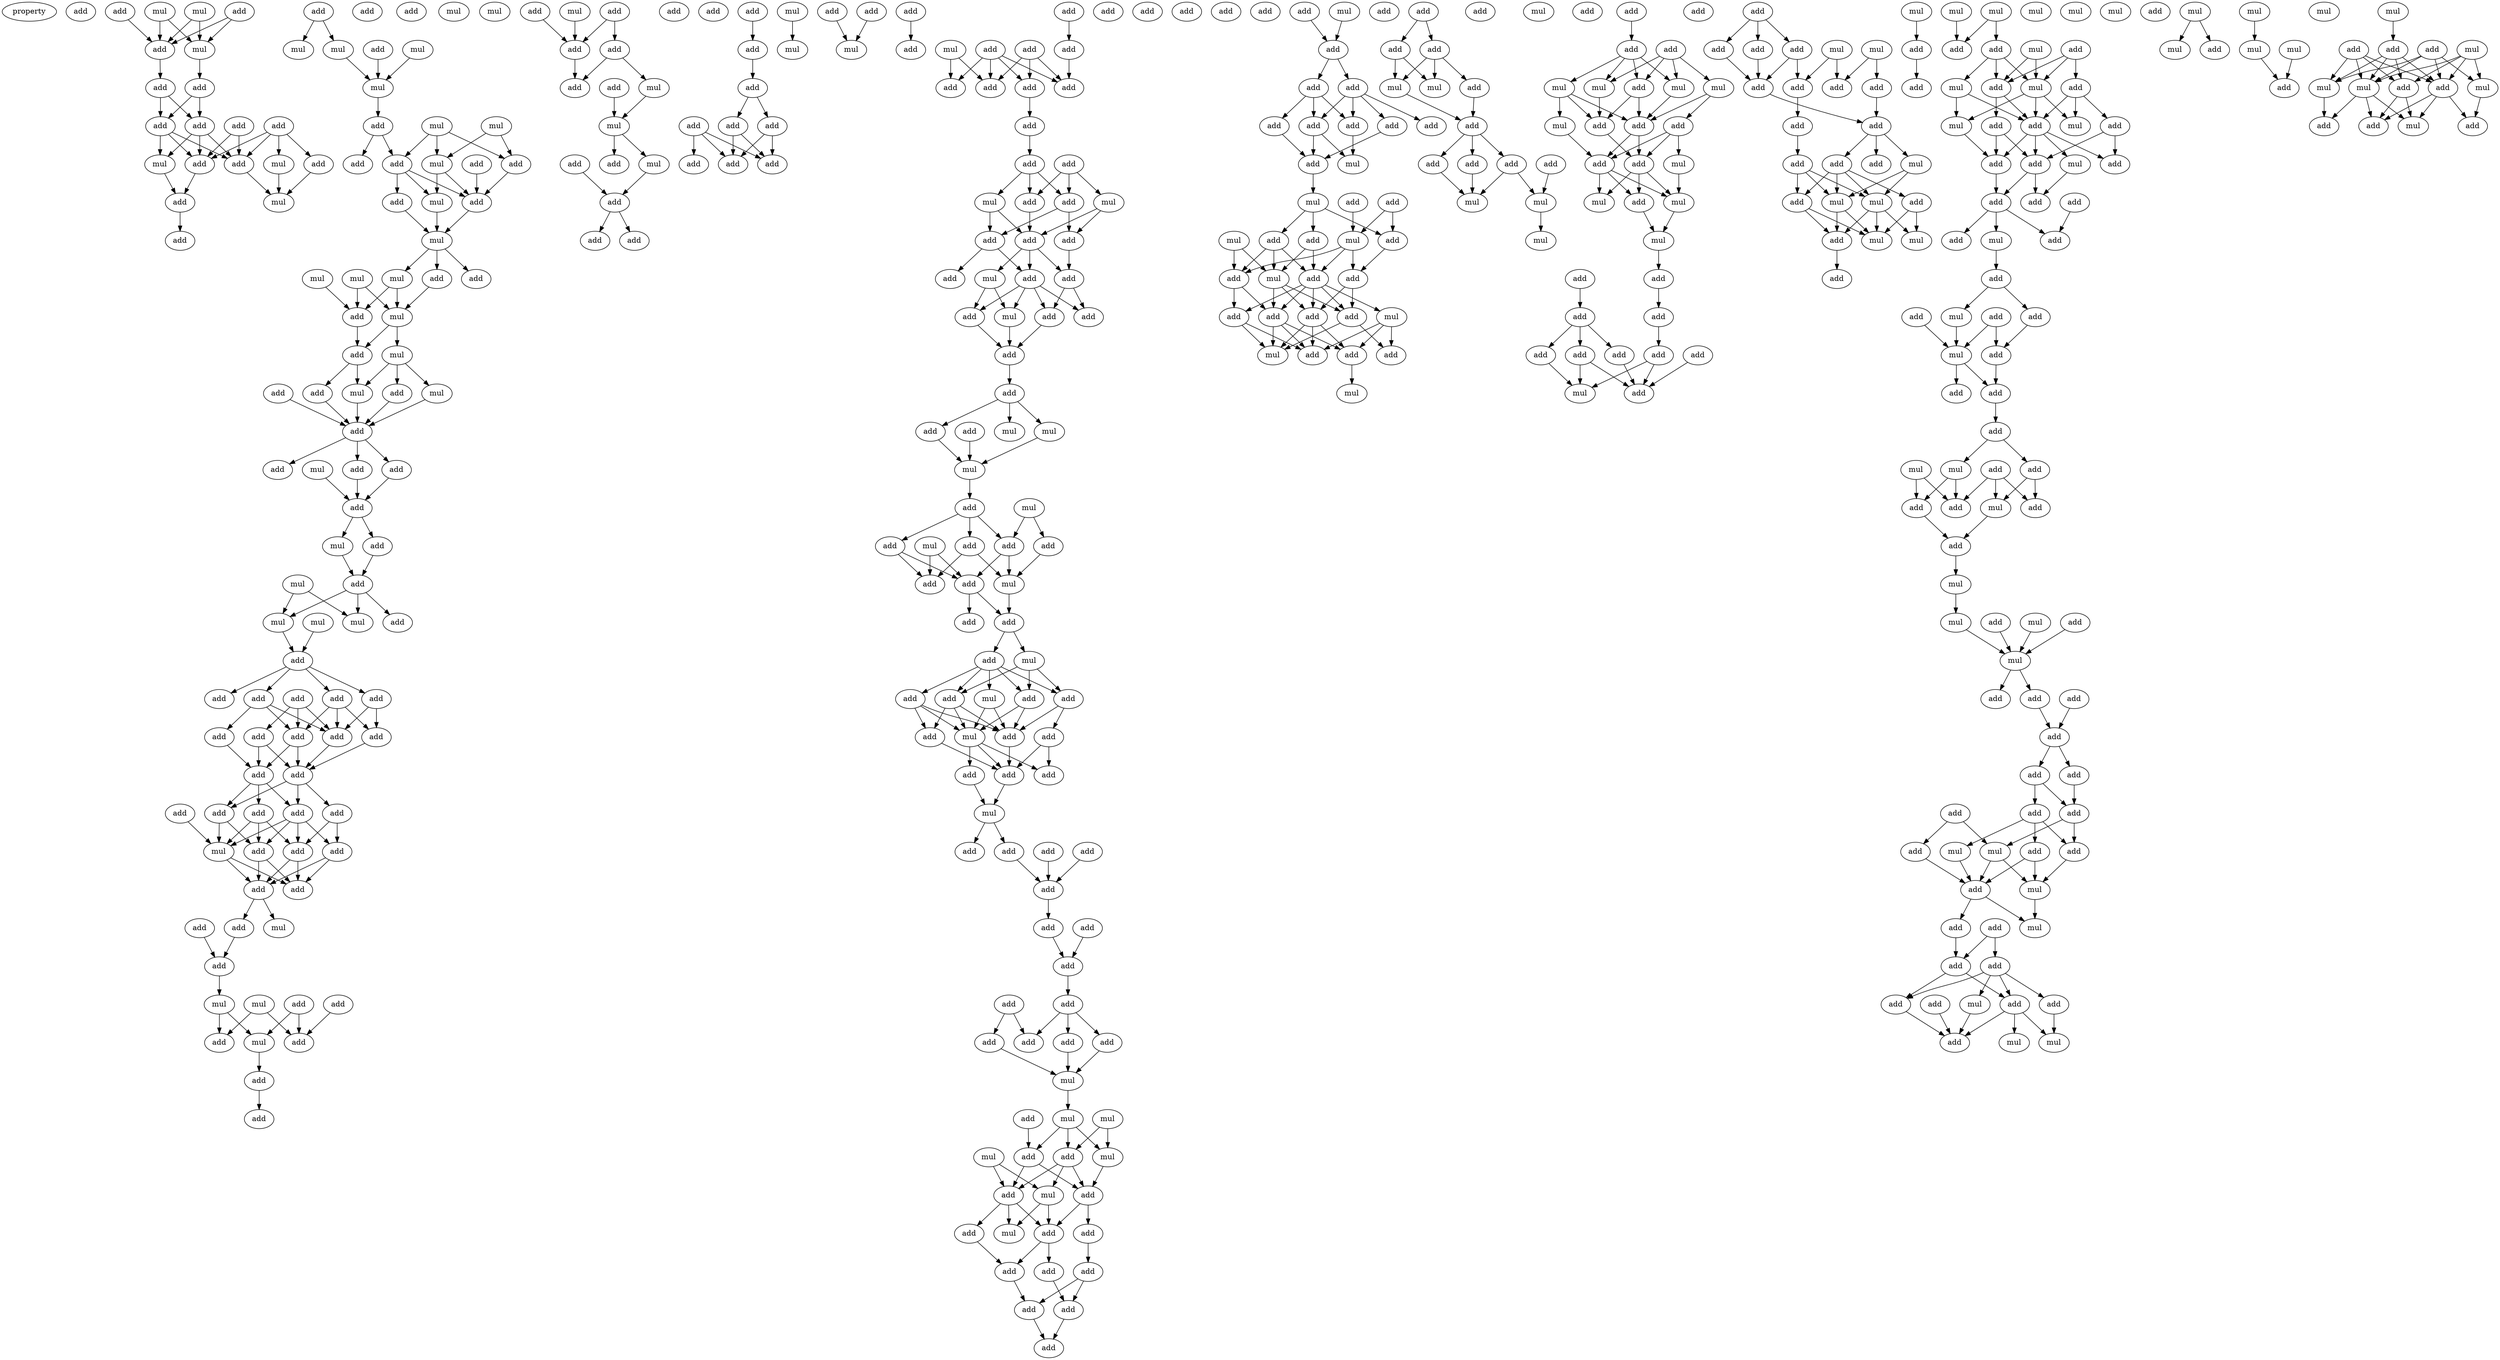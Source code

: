 digraph {
    node [fontcolor=black]
    property [mul=2,lf=1.1]
    0 [ label = add ];
    1 [ label = mul ];
    2 [ label = mul ];
    3 [ label = add ];
    4 [ label = add ];
    5 [ label = add ];
    6 [ label = mul ];
    7 [ label = add ];
    8 [ label = add ];
    9 [ label = add ];
    10 [ label = add ];
    11 [ label = add ];
    12 [ label = add ];
    13 [ label = mul ];
    14 [ label = add ];
    15 [ label = mul ];
    16 [ label = add ];
    17 [ label = add ];
    18 [ label = add ];
    19 [ label = mul ];
    20 [ label = add ];
    21 [ label = add ];
    22 [ label = mul ];
    23 [ label = mul ];
    24 [ label = add ];
    25 [ label = mul ];
    26 [ label = mul ];
    27 [ label = add ];
    28 [ label = mul ];
    29 [ label = mul ];
    30 [ label = add ];
    31 [ label = add ];
    32 [ label = add ];
    33 [ label = add ];
    34 [ label = mul ];
    35 [ label = add ];
    36 [ label = add ];
    37 [ label = add ];
    38 [ label = mul ];
    39 [ label = mul ];
    40 [ label = mul ];
    41 [ label = mul ];
    42 [ label = add ];
    43 [ label = mul ];
    44 [ label = add ];
    45 [ label = add ];
    46 [ label = mul ];
    47 [ label = add ];
    48 [ label = mul ];
    49 [ label = add ];
    50 [ label = mul ];
    51 [ label = mul ];
    52 [ label = add ];
    53 [ label = add ];
    54 [ label = add ];
    55 [ label = mul ];
    56 [ label = add ];
    57 [ label = add ];
    58 [ label = add ];
    59 [ label = add ];
    60 [ label = mul ];
    61 [ label = add ];
    62 [ label = add ];
    63 [ label = add ];
    64 [ label = mul ];
    65 [ label = mul ];
    66 [ label = mul ];
    67 [ label = mul ];
    68 [ label = add ];
    69 [ label = mul ];
    70 [ label = add ];
    71 [ label = add ];
    72 [ label = add ];
    73 [ label = add ];
    74 [ label = add ];
    75 [ label = add ];
    76 [ label = add ];
    77 [ label = add ];
    78 [ label = add ];
    79 [ label = add ];
    80 [ label = add ];
    81 [ label = add ];
    82 [ label = add ];
    83 [ label = add ];
    84 [ label = add ];
    85 [ label = add ];
    86 [ label = add ];
    87 [ label = add ];
    88 [ label = add ];
    89 [ label = add ];
    90 [ label = add ];
    91 [ label = mul ];
    92 [ label = add ];
    93 [ label = add ];
    94 [ label = add ];
    95 [ label = add ];
    96 [ label = mul ];
    97 [ label = mul ];
    98 [ label = add ];
    99 [ label = add ];
    100 [ label = mul ];
    101 [ label = mul ];
    102 [ label = add ];
    103 [ label = add ];
    104 [ label = add ];
    105 [ label = mul ];
    106 [ label = add ];
    107 [ label = add ];
    108 [ label = add ];
    109 [ label = add ];
    110 [ label = mul ];
    111 [ label = add ];
    112 [ label = add ];
    113 [ label = add ];
    114 [ label = mul ];
    115 [ label = add ];
    116 [ label = mul ];
    117 [ label = add ];
    118 [ label = add ];
    119 [ label = add ];
    120 [ label = mul ];
    121 [ label = add ];
    122 [ label = add ];
    123 [ label = add ];
    124 [ label = add ];
    125 [ label = add ];
    126 [ label = mul ];
    127 [ label = mul ];
    128 [ label = add ];
    129 [ label = add ];
    130 [ label = add ];
    131 [ label = add ];
    132 [ label = add ];
    133 [ label = add ];
    134 [ label = add ];
    135 [ label = add ];
    136 [ label = add ];
    137 [ label = add ];
    138 [ label = mul ];
    139 [ label = add ];
    140 [ label = add ];
    141 [ label = add ];
    142 [ label = add ];
    143 [ label = add ];
    144 [ label = add ];
    145 [ label = mul ];
    146 [ label = add ];
    147 [ label = add ];
    148 [ label = add ];
    149 [ label = add ];
    150 [ label = add ];
    151 [ label = add ];
    152 [ label = add ];
    153 [ label = mul ];
    154 [ label = add ];
    155 [ label = mul ];
    156 [ label = add ];
    157 [ label = add ];
    158 [ label = add ];
    159 [ label = add ];
    160 [ label = add ];
    161 [ label = add ];
    162 [ label = mul ];
    163 [ label = add ];
    164 [ label = add ];
    165 [ label = mul ];
    166 [ label = add ];
    167 [ label = add ];
    168 [ label = add ];
    169 [ label = add ];
    170 [ label = add ];
    171 [ label = add ];
    172 [ label = mul ];
    173 [ label = mul ];
    174 [ label = add ];
    175 [ label = mul ];
    176 [ label = mul ];
    177 [ label = add ];
    178 [ label = add ];
    179 [ label = add ];
    180 [ label = add ];
    181 [ label = add ];
    182 [ label = mul ];
    183 [ label = add ];
    184 [ label = mul ];
    185 [ label = add ];
    186 [ label = add ];
    187 [ label = add ];
    188 [ label = mul ];
    189 [ label = add ];
    190 [ label = add ];
    191 [ label = mul ];
    192 [ label = add ];
    193 [ label = add ];
    194 [ label = add ];
    195 [ label = add ];
    196 [ label = mul ];
    197 [ label = add ];
    198 [ label = add ];
    199 [ label = add ];
    200 [ label = add ];
    201 [ label = add ];
    202 [ label = mul ];
    203 [ label = add ];
    204 [ label = add ];
    205 [ label = add ];
    206 [ label = add ];
    207 [ label = add ];
    208 [ label = add ];
    209 [ label = add ];
    210 [ label = add ];
    211 [ label = add ];
    212 [ label = add ];
    213 [ label = add ];
    214 [ label = add ];
    215 [ label = add ];
    216 [ label = add ];
    217 [ label = add ];
    218 [ label = add ];
    219 [ label = add ];
    220 [ label = add ];
    221 [ label = mul ];
    222 [ label = add ];
    223 [ label = mul ];
    224 [ label = mul ];
    225 [ label = add ];
    226 [ label = mul ];
    227 [ label = mul ];
    228 [ label = add ];
    229 [ label = add ];
    230 [ label = mul ];
    231 [ label = add ];
    232 [ label = add ];
    233 [ label = add ];
    234 [ label = add ];
    235 [ label = mul ];
    236 [ label = add ];
    237 [ label = add ];
    238 [ label = add ];
    239 [ label = add ];
    240 [ label = add ];
    241 [ label = add ];
    242 [ label = add ];
    243 [ label = mul ];
    244 [ label = add ];
    245 [ label = add ];
    246 [ label = add ];
    247 [ label = add ];
    248 [ label = add ];
    249 [ label = add ];
    250 [ label = add ];
    251 [ label = add ];
    252 [ label = add ];
    253 [ label = mul ];
    254 [ label = add ];
    255 [ label = add ];
    256 [ label = add ];
    257 [ label = mul ];
    258 [ label = mul ];
    259 [ label = add ];
    260 [ label = mul ];
    261 [ label = add ];
    262 [ label = add ];
    263 [ label = mul ];
    264 [ label = add ];
    265 [ label = add ];
    266 [ label = add ];
    267 [ label = mul ];
    268 [ label = add ];
    269 [ label = add ];
    270 [ label = add ];
    271 [ label = add ];
    272 [ label = mul ];
    273 [ label = add ];
    274 [ label = add ];
    275 [ label = add ];
    276 [ label = mul ];
    277 [ label = add ];
    278 [ label = add ];
    279 [ label = add ];
    280 [ label = add ];
    281 [ label = mul ];
    282 [ label = mul ];
    283 [ label = add ];
    284 [ label = add ];
    285 [ label = add ];
    286 [ label = mul ];
    287 [ label = add ];
    288 [ label = add ];
    289 [ label = add ];
    290 [ label = mul ];
    291 [ label = mul ];
    292 [ label = add ];
    293 [ label = mul ];
    294 [ label = add ];
    295 [ label = add ];
    296 [ label = add ];
    297 [ label = mul ];
    298 [ label = mul ];
    299 [ label = add ];
    300 [ label = mul ];
    301 [ label = mul ];
    302 [ label = add ];
    303 [ label = add ];
    304 [ label = mul ];
    305 [ label = add ];
    306 [ label = add ];
    307 [ label = mul ];
    308 [ label = add ];
    309 [ label = mul ];
    310 [ label = mul ];
    311 [ label = add ];
    312 [ label = mul ];
    313 [ label = add ];
    314 [ label = add ];
    315 [ label = add ];
    316 [ label = add ];
    317 [ label = add ];
    318 [ label = add ];
    319 [ label = add ];
    320 [ label = add ];
    321 [ label = add ];
    322 [ label = add ];
    323 [ label = mul ];
    324 [ label = add ];
    325 [ label = add ];
    326 [ label = mul ];
    327 [ label = add ];
    328 [ label = add ];
    329 [ label = add ];
    330 [ label = mul ];
    331 [ label = add ];
    332 [ label = add ];
    333 [ label = add ];
    334 [ label = add ];
    335 [ label = add ];
    336 [ label = add ];
    337 [ label = add ];
    338 [ label = add ];
    339 [ label = add ];
    340 [ label = mul ];
    341 [ label = mul ];
    342 [ label = mul ];
    343 [ label = add ];
    344 [ label = add ];
    345 [ label = mul ];
    346 [ label = mul ];
    347 [ label = add ];
    348 [ label = add ];
    349 [ label = mul ];
    350 [ label = add ];
    351 [ label = mul ];
    352 [ label = mul ];
    353 [ label = add ];
    354 [ label = mul ];
    355 [ label = add ];
    356 [ label = add ];
    357 [ label = add ];
    358 [ label = mul ];
    359 [ label = add ];
    360 [ label = mul ];
    361 [ label = add ];
    362 [ label = add ];
    363 [ label = mul ];
    364 [ label = add ];
    365 [ label = add ];
    366 [ label = mul ];
    367 [ label = mul ];
    368 [ label = add ];
    369 [ label = add ];
    370 [ label = add ];
    371 [ label = add ];
    372 [ label = add ];
    373 [ label = add ];
    374 [ label = mul ];
    375 [ label = add ];
    376 [ label = add ];
    377 [ label = add ];
    378 [ label = add ];
    379 [ label = add ];
    380 [ label = add ];
    381 [ label = mul ];
    382 [ label = mul ];
    383 [ label = mul ];
    384 [ label = add ];
    385 [ label = add ];
    386 [ label = add ];
    387 [ label = add ];
    388 [ label = add ];
    389 [ label = mul ];
    390 [ label = mul ];
    391 [ label = add ];
    392 [ label = add ];
    393 [ label = add ];
    394 [ label = add ];
    395 [ label = mul ];
    396 [ label = add ];
    397 [ label = mul ];
    398 [ label = mul ];
    399 [ label = add ];
    400 [ label = mul ];
    401 [ label = add ];
    402 [ label = mul ];
    403 [ label = add ];
    404 [ label = add ];
    405 [ label = add ];
    406 [ label = mul ];
    407 [ label = add ];
    408 [ label = mul ];
    409 [ label = add ];
    410 [ label = add ];
    411 [ label = add ];
    412 [ label = add ];
    413 [ label = add ];
    414 [ label = add ];
    415 [ label = mul ];
    416 [ label = mul ];
    417 [ label = add ];
    418 [ label = add ];
    419 [ label = add ];
    420 [ label = add ];
    421 [ label = mul ];
    422 [ label = add ];
    423 [ label = mul ];
    424 [ label = add ];
    425 [ label = add ];
    426 [ label = add ];
    427 [ label = add ];
    428 [ label = add ];
    429 [ label = add ];
    430 [ label = add ];
    431 [ label = mul ];
    432 [ label = add ];
    433 [ label = mul ];
    434 [ label = mul ];
    435 [ label = mul ];
    436 [ label = mul ];
    437 [ label = add ];
    438 [ label = mul ];
    439 [ label = mul ];
    440 [ label = mul ];
    441 [ label = mul ];
    442 [ label = mul ];
    443 [ label = add ];
    444 [ label = mul ];
    445 [ label = add ];
    446 [ label = add ];
    447 [ label = add ];
    448 [ label = add ];
    449 [ label = mul ];
    450 [ label = add ];
    451 [ label = mul ];
    452 [ label = mul ];
    453 [ label = add ];
    454 [ label = add ];
    455 [ label = mul ];
    456 [ label = add ];
    1 -> 5 [ name = 0 ];
    1 -> 6 [ name = 1 ];
    2 -> 5 [ name = 2 ];
    2 -> 6 [ name = 3 ];
    3 -> 5 [ name = 4 ];
    3 -> 6 [ name = 5 ];
    4 -> 5 [ name = 6 ];
    5 -> 7 [ name = 7 ];
    6 -> 8 [ name = 8 ];
    7 -> 9 [ name = 9 ];
    7 -> 11 [ name = 10 ];
    8 -> 9 [ name = 11 ];
    8 -> 11 [ name = 12 ];
    9 -> 13 [ name = 13 ];
    9 -> 14 [ name = 14 ];
    9 -> 17 [ name = 15 ];
    10 -> 14 [ name = 16 ];
    10 -> 17 [ name = 17 ];
    11 -> 13 [ name = 18 ];
    11 -> 14 [ name = 19 ];
    11 -> 17 [ name = 20 ];
    12 -> 14 [ name = 21 ];
    12 -> 15 [ name = 22 ];
    12 -> 16 [ name = 23 ];
    12 -> 17 [ name = 24 ];
    13 -> 18 [ name = 25 ];
    14 -> 19 [ name = 26 ];
    15 -> 19 [ name = 27 ];
    16 -> 19 [ name = 28 ];
    17 -> 18 [ name = 29 ];
    18 -> 20 [ name = 30 ];
    21 -> 22 [ name = 31 ];
    21 -> 23 [ name = 32 ];
    23 -> 26 [ name = 33 ];
    24 -> 26 [ name = 34 ];
    25 -> 26 [ name = 35 ];
    26 -> 27 [ name = 36 ];
    27 -> 31 [ name = 37 ];
    27 -> 33 [ name = 38 ];
    28 -> 30 [ name = 39 ];
    28 -> 33 [ name = 40 ];
    28 -> 34 [ name = 41 ];
    29 -> 30 [ name = 42 ];
    29 -> 34 [ name = 43 ];
    30 -> 37 [ name = 44 ];
    32 -> 37 [ name = 45 ];
    33 -> 36 [ name = 46 ];
    33 -> 37 [ name = 47 ];
    33 -> 38 [ name = 48 ];
    34 -> 37 [ name = 49 ];
    34 -> 38 [ name = 50 ];
    36 -> 39 [ name = 51 ];
    37 -> 39 [ name = 52 ];
    38 -> 39 [ name = 53 ];
    39 -> 41 [ name = 54 ];
    39 -> 42 [ name = 55 ];
    39 -> 44 [ name = 56 ];
    40 -> 45 [ name = 57 ];
    41 -> 45 [ name = 58 ];
    41 -> 46 [ name = 59 ];
    42 -> 46 [ name = 60 ];
    43 -> 45 [ name = 61 ];
    43 -> 46 [ name = 62 ];
    45 -> 47 [ name = 63 ];
    46 -> 47 [ name = 64 ];
    46 -> 48 [ name = 65 ];
    47 -> 50 [ name = 66 ];
    47 -> 52 [ name = 67 ];
    48 -> 50 [ name = 68 ];
    48 -> 51 [ name = 69 ];
    48 -> 53 [ name = 70 ];
    49 -> 54 [ name = 71 ];
    50 -> 54 [ name = 72 ];
    51 -> 54 [ name = 73 ];
    52 -> 54 [ name = 74 ];
    53 -> 54 [ name = 75 ];
    54 -> 56 [ name = 76 ];
    54 -> 57 [ name = 77 ];
    54 -> 58 [ name = 78 ];
    55 -> 59 [ name = 79 ];
    56 -> 59 [ name = 80 ];
    58 -> 59 [ name = 81 ];
    59 -> 60 [ name = 82 ];
    59 -> 61 [ name = 83 ];
    60 -> 63 [ name = 84 ];
    61 -> 63 [ name = 85 ];
    63 -> 65 [ name = 86 ];
    63 -> 68 [ name = 87 ];
    63 -> 69 [ name = 88 ];
    64 -> 65 [ name = 89 ];
    64 -> 69 [ name = 90 ];
    65 -> 70 [ name = 91 ];
    67 -> 70 [ name = 92 ];
    70 -> 71 [ name = 93 ];
    70 -> 72 [ name = 94 ];
    70 -> 73 [ name = 95 ];
    70 -> 74 [ name = 96 ];
    71 -> 76 [ name = 97 ];
    71 -> 77 [ name = 98 ];
    71 -> 78 [ name = 99 ];
    73 -> 77 [ name = 100 ];
    73 -> 78 [ name = 101 ];
    73 -> 80 [ name = 102 ];
    74 -> 77 [ name = 103 ];
    74 -> 80 [ name = 104 ];
    75 -> 77 [ name = 105 ];
    75 -> 78 [ name = 106 ];
    75 -> 79 [ name = 107 ];
    76 -> 82 [ name = 108 ];
    77 -> 81 [ name = 109 ];
    78 -> 81 [ name = 110 ];
    78 -> 82 [ name = 111 ];
    79 -> 81 [ name = 112 ];
    79 -> 82 [ name = 113 ];
    80 -> 81 [ name = 114 ];
    81 -> 83 [ name = 115 ];
    81 -> 85 [ name = 116 ];
    81 -> 87 [ name = 117 ];
    82 -> 83 [ name = 118 ];
    82 -> 86 [ name = 119 ];
    82 -> 87 [ name = 120 ];
    83 -> 88 [ name = 121 ];
    83 -> 89 [ name = 122 ];
    83 -> 90 [ name = 123 ];
    83 -> 91 [ name = 124 ];
    84 -> 91 [ name = 125 ];
    85 -> 89 [ name = 126 ];
    85 -> 90 [ name = 127 ];
    86 -> 88 [ name = 128 ];
    86 -> 89 [ name = 129 ];
    86 -> 91 [ name = 130 ];
    87 -> 88 [ name = 131 ];
    87 -> 91 [ name = 132 ];
    88 -> 92 [ name = 133 ];
    88 -> 93 [ name = 134 ];
    89 -> 92 [ name = 135 ];
    89 -> 93 [ name = 136 ];
    90 -> 92 [ name = 137 ];
    90 -> 93 [ name = 138 ];
    91 -> 92 [ name = 139 ];
    91 -> 93 [ name = 140 ];
    93 -> 95 [ name = 141 ];
    93 -> 96 [ name = 142 ];
    94 -> 98 [ name = 143 ];
    95 -> 98 [ name = 144 ];
    98 -> 100 [ name = 145 ];
    99 -> 104 [ name = 146 ];
    99 -> 105 [ name = 147 ];
    100 -> 103 [ name = 148 ];
    100 -> 105 [ name = 149 ];
    101 -> 103 [ name = 150 ];
    101 -> 104 [ name = 151 ];
    102 -> 104 [ name = 152 ];
    105 -> 106 [ name = 153 ];
    106 -> 107 [ name = 154 ];
    108 -> 112 [ name = 155 ];
    109 -> 111 [ name = 156 ];
    109 -> 112 [ name = 157 ];
    110 -> 112 [ name = 158 ];
    111 -> 113 [ name = 159 ];
    111 -> 114 [ name = 160 ];
    112 -> 113 [ name = 161 ];
    114 -> 116 [ name = 162 ];
    115 -> 116 [ name = 163 ];
    116 -> 117 [ name = 164 ];
    116 -> 120 [ name = 165 ];
    119 -> 122 [ name = 166 ];
    120 -> 122 [ name = 167 ];
    122 -> 123 [ name = 168 ];
    122 -> 125 [ name = 169 ];
    124 -> 128 [ name = 170 ];
    126 -> 127 [ name = 171 ];
    128 -> 129 [ name = 172 ];
    129 -> 131 [ name = 173 ];
    129 -> 132 [ name = 174 ];
    130 -> 135 [ name = 175 ];
    130 -> 136 [ name = 176 ];
    130 -> 137 [ name = 177 ];
    131 -> 136 [ name = 178 ];
    131 -> 137 [ name = 179 ];
    132 -> 136 [ name = 180 ];
    132 -> 137 [ name = 181 ];
    133 -> 138 [ name = 182 ];
    134 -> 138 [ name = 183 ];
    139 -> 140 [ name = 184 ];
    141 -> 142 [ name = 185 ];
    142 -> 147 [ name = 186 ];
    143 -> 146 [ name = 187 ];
    143 -> 147 [ name = 188 ];
    143 -> 148 [ name = 189 ];
    143 -> 149 [ name = 190 ];
    144 -> 147 [ name = 191 ];
    144 -> 148 [ name = 192 ];
    144 -> 149 [ name = 193 ];
    145 -> 146 [ name = 194 ];
    145 -> 148 [ name = 195 ];
    149 -> 150 [ name = 196 ];
    150 -> 152 [ name = 197 ];
    151 -> 154 [ name = 198 ];
    151 -> 155 [ name = 199 ];
    151 -> 156 [ name = 200 ];
    152 -> 153 [ name = 201 ];
    152 -> 154 [ name = 202 ];
    152 -> 156 [ name = 203 ];
    153 -> 157 [ name = 204 ];
    153 -> 159 [ name = 205 ];
    154 -> 157 [ name = 206 ];
    154 -> 158 [ name = 207 ];
    155 -> 158 [ name = 208 ];
    155 -> 159 [ name = 209 ];
    156 -> 159 [ name = 210 ];
    157 -> 161 [ name = 211 ];
    157 -> 163 [ name = 212 ];
    158 -> 160 [ name = 213 ];
    159 -> 160 [ name = 214 ];
    159 -> 162 [ name = 215 ];
    159 -> 163 [ name = 216 ];
    160 -> 164 [ name = 217 ];
    160 -> 167 [ name = 218 ];
    162 -> 165 [ name = 219 ];
    162 -> 166 [ name = 220 ];
    163 -> 164 [ name = 221 ];
    163 -> 165 [ name = 222 ];
    163 -> 166 [ name = 223 ];
    163 -> 167 [ name = 224 ];
    164 -> 168 [ name = 225 ];
    165 -> 168 [ name = 226 ];
    166 -> 168 [ name = 227 ];
    168 -> 169 [ name = 228 ];
    169 -> 172 [ name = 229 ];
    169 -> 173 [ name = 230 ];
    169 -> 174 [ name = 231 ];
    170 -> 175 [ name = 232 ];
    173 -> 175 [ name = 233 ];
    174 -> 175 [ name = 234 ];
    175 -> 177 [ name = 235 ];
    176 -> 178 [ name = 236 ];
    176 -> 181 [ name = 237 ];
    177 -> 179 [ name = 238 ];
    177 -> 180 [ name = 239 ];
    177 -> 181 [ name = 240 ];
    178 -> 184 [ name = 241 ];
    179 -> 183 [ name = 242 ];
    179 -> 185 [ name = 243 ];
    180 -> 183 [ name = 244 ];
    180 -> 184 [ name = 245 ];
    181 -> 184 [ name = 246 ];
    181 -> 185 [ name = 247 ];
    182 -> 183 [ name = 248 ];
    182 -> 185 [ name = 249 ];
    184 -> 186 [ name = 250 ];
    185 -> 186 [ name = 251 ];
    185 -> 187 [ name = 252 ];
    186 -> 188 [ name = 253 ];
    186 -> 189 [ name = 254 ];
    188 -> 192 [ name = 255 ];
    188 -> 193 [ name = 256 ];
    188 -> 194 [ name = 257 ];
    189 -> 190 [ name = 258 ];
    189 -> 191 [ name = 259 ];
    189 -> 192 [ name = 260 ];
    189 -> 193 [ name = 261 ];
    189 -> 194 [ name = 262 ];
    190 -> 195 [ name = 263 ];
    190 -> 196 [ name = 264 ];
    190 -> 198 [ name = 265 ];
    191 -> 195 [ name = 266 ];
    191 -> 196 [ name = 267 ];
    192 -> 195 [ name = 268 ];
    192 -> 196 [ name = 269 ];
    192 -> 198 [ name = 270 ];
    193 -> 195 [ name = 271 ];
    193 -> 197 [ name = 272 ];
    194 -> 195 [ name = 273 ];
    194 -> 196 [ name = 274 ];
    195 -> 199 [ name = 275 ];
    196 -> 199 [ name = 276 ];
    196 -> 200 [ name = 277 ];
    196 -> 201 [ name = 278 ];
    197 -> 199 [ name = 279 ];
    197 -> 201 [ name = 280 ];
    198 -> 199 [ name = 281 ];
    199 -> 202 [ name = 282 ];
    200 -> 202 [ name = 283 ];
    202 -> 204 [ name = 284 ];
    202 -> 207 [ name = 285 ];
    203 -> 208 [ name = 286 ];
    205 -> 208 [ name = 287 ];
    207 -> 208 [ name = 288 ];
    208 -> 209 [ name = 289 ];
    209 -> 214 [ name = 290 ];
    211 -> 214 [ name = 291 ];
    214 -> 215 [ name = 292 ];
    215 -> 217 [ name = 293 ];
    215 -> 219 [ name = 294 ];
    215 -> 220 [ name = 295 ];
    216 -> 217 [ name = 296 ];
    216 -> 218 [ name = 297 ];
    218 -> 221 [ name = 298 ];
    219 -> 221 [ name = 299 ];
    220 -> 221 [ name = 300 ];
    221 -> 223 [ name = 301 ];
    222 -> 228 [ name = 302 ];
    223 -> 225 [ name = 303 ];
    223 -> 226 [ name = 304 ];
    223 -> 228 [ name = 305 ];
    224 -> 225 [ name = 306 ];
    224 -> 226 [ name = 307 ];
    225 -> 229 [ name = 308 ];
    225 -> 230 [ name = 309 ];
    225 -> 231 [ name = 310 ];
    226 -> 231 [ name = 311 ];
    227 -> 229 [ name = 312 ];
    227 -> 230 [ name = 313 ];
    228 -> 229 [ name = 314 ];
    228 -> 231 [ name = 315 ];
    229 -> 232 [ name = 316 ];
    229 -> 233 [ name = 317 ];
    229 -> 235 [ name = 318 ];
    230 -> 233 [ name = 319 ];
    230 -> 235 [ name = 320 ];
    231 -> 233 [ name = 321 ];
    231 -> 234 [ name = 322 ];
    232 -> 236 [ name = 323 ];
    233 -> 236 [ name = 324 ];
    233 -> 237 [ name = 325 ];
    234 -> 238 [ name = 326 ];
    236 -> 240 [ name = 327 ];
    237 -> 239 [ name = 328 ];
    238 -> 239 [ name = 329 ];
    238 -> 240 [ name = 330 ];
    239 -> 241 [ name = 331 ];
    240 -> 241 [ name = 332 ];
    242 -> 244 [ name = 333 ];
    243 -> 244 [ name = 334 ];
    244 -> 245 [ name = 335 ];
    244 -> 246 [ name = 336 ];
    245 -> 248 [ name = 337 ];
    245 -> 249 [ name = 338 ];
    245 -> 251 [ name = 339 ];
    245 -> 252 [ name = 340 ];
    246 -> 248 [ name = 341 ];
    246 -> 250 [ name = 342 ];
    246 -> 251 [ name = 343 ];
    248 -> 253 [ name = 344 ];
    249 -> 254 [ name = 345 ];
    250 -> 254 [ name = 346 ];
    251 -> 253 [ name = 347 ];
    251 -> 254 [ name = 348 ];
    254 -> 257 [ name = 349 ];
    255 -> 258 [ name = 350 ];
    255 -> 261 [ name = 351 ];
    256 -> 258 [ name = 352 ];
    257 -> 259 [ name = 353 ];
    257 -> 261 [ name = 354 ];
    257 -> 262 [ name = 355 ];
    258 -> 264 [ name = 356 ];
    258 -> 265 [ name = 357 ];
    258 -> 266 [ name = 358 ];
    259 -> 263 [ name = 359 ];
    259 -> 265 [ name = 360 ];
    259 -> 266 [ name = 361 ];
    260 -> 263 [ name = 362 ];
    260 -> 265 [ name = 363 ];
    261 -> 264 [ name = 364 ];
    262 -> 263 [ name = 365 ];
    262 -> 266 [ name = 366 ];
    263 -> 269 [ name = 367 ];
    263 -> 270 [ name = 368 ];
    263 -> 271 [ name = 369 ];
    264 -> 270 [ name = 370 ];
    264 -> 271 [ name = 371 ];
    265 -> 268 [ name = 372 ];
    265 -> 269 [ name = 373 ];
    266 -> 267 [ name = 374 ];
    266 -> 268 [ name = 375 ];
    266 -> 269 [ name = 376 ];
    266 -> 270 [ name = 377 ];
    266 -> 271 [ name = 378 ];
    267 -> 273 [ name = 379 ];
    267 -> 274 [ name = 380 ];
    267 -> 275 [ name = 381 ];
    268 -> 272 [ name = 382 ];
    268 -> 274 [ name = 383 ];
    269 -> 272 [ name = 384 ];
    269 -> 273 [ name = 385 ];
    269 -> 274 [ name = 386 ];
    270 -> 272 [ name = 387 ];
    270 -> 275 [ name = 388 ];
    271 -> 272 [ name = 389 ];
    271 -> 273 [ name = 390 ];
    271 -> 274 [ name = 391 ];
    273 -> 276 [ name = 392 ];
    277 -> 278 [ name = 393 ];
    277 -> 279 [ name = 394 ];
    278 -> 281 [ name = 395 ];
    278 -> 282 [ name = 396 ];
    279 -> 281 [ name = 397 ];
    279 -> 282 [ name = 398 ];
    279 -> 283 [ name = 399 ];
    282 -> 284 [ name = 400 ];
    283 -> 284 [ name = 401 ];
    284 -> 285 [ name = 402 ];
    284 -> 288 [ name = 403 ];
    284 -> 289 [ name = 404 ];
    285 -> 290 [ name = 405 ];
    287 -> 291 [ name = 406 ];
    288 -> 290 [ name = 407 ];
    289 -> 290 [ name = 408 ];
    289 -> 291 [ name = 409 ];
    291 -> 293 [ name = 410 ];
    294 -> 296 [ name = 411 ];
    295 -> 298 [ name = 412 ];
    295 -> 299 [ name = 413 ];
    295 -> 300 [ name = 414 ];
    295 -> 301 [ name = 415 ];
    296 -> 297 [ name = 416 ];
    296 -> 298 [ name = 417 ];
    296 -> 299 [ name = 418 ];
    296 -> 301 [ name = 419 ];
    297 -> 302 [ name = 420 ];
    297 -> 303 [ name = 421 ];
    297 -> 304 [ name = 422 ];
    298 -> 303 [ name = 423 ];
    299 -> 302 [ name = 424 ];
    299 -> 303 [ name = 425 ];
    300 -> 303 [ name = 426 ];
    300 -> 305 [ name = 427 ];
    301 -> 302 [ name = 428 ];
    302 -> 308 [ name = 429 ];
    303 -> 306 [ name = 430 ];
    303 -> 308 [ name = 431 ];
    304 -> 306 [ name = 432 ];
    305 -> 306 [ name = 433 ];
    305 -> 307 [ name = 434 ];
    305 -> 308 [ name = 435 ];
    306 -> 309 [ name = 436 ];
    306 -> 310 [ name = 437 ];
    306 -> 311 [ name = 438 ];
    307 -> 310 [ name = 439 ];
    308 -> 309 [ name = 440 ];
    308 -> 310 [ name = 441 ];
    308 -> 311 [ name = 442 ];
    310 -> 312 [ name = 443 ];
    311 -> 312 [ name = 444 ];
    312 -> 315 [ name = 445 ];
    314 -> 316 [ name = 446 ];
    315 -> 317 [ name = 447 ];
    316 -> 318 [ name = 448 ];
    316 -> 320 [ name = 449 ];
    316 -> 321 [ name = 450 ];
    317 -> 319 [ name = 451 ];
    318 -> 324 [ name = 452 ];
    319 -> 323 [ name = 453 ];
    319 -> 324 [ name = 454 ];
    320 -> 323 [ name = 455 ];
    321 -> 323 [ name = 456 ];
    321 -> 324 [ name = 457 ];
    322 -> 324 [ name = 458 ];
    325 -> 327 [ name = 459 ];
    325 -> 328 [ name = 460 ];
    325 -> 329 [ name = 461 ];
    326 -> 331 [ name = 462 ];
    326 -> 333 [ name = 463 ];
    327 -> 332 [ name = 464 ];
    327 -> 334 [ name = 465 ];
    328 -> 334 [ name = 466 ];
    329 -> 334 [ name = 467 ];
    330 -> 332 [ name = 468 ];
    330 -> 333 [ name = 469 ];
    331 -> 336 [ name = 470 ];
    332 -> 335 [ name = 471 ];
    334 -> 336 [ name = 472 ];
    335 -> 337 [ name = 473 ];
    336 -> 338 [ name = 474 ];
    336 -> 339 [ name = 475 ];
    336 -> 340 [ name = 476 ];
    337 -> 341 [ name = 477 ];
    337 -> 342 [ name = 478 ];
    337 -> 344 [ name = 479 ];
    338 -> 341 [ name = 480 ];
    338 -> 342 [ name = 481 ];
    338 -> 343 [ name = 482 ];
    338 -> 344 [ name = 483 ];
    340 -> 341 [ name = 484 ];
    340 -> 342 [ name = 485 ];
    341 -> 345 [ name = 486 ];
    341 -> 346 [ name = 487 ];
    341 -> 347 [ name = 488 ];
    342 -> 346 [ name = 489 ];
    342 -> 347 [ name = 490 ];
    343 -> 345 [ name = 491 ];
    343 -> 346 [ name = 492 ];
    344 -> 346 [ name = 493 ];
    344 -> 347 [ name = 494 ];
    347 -> 348 [ name = 495 ];
    349 -> 350 [ name = 496 ];
    350 -> 353 [ name = 497 ];
    351 -> 355 [ name = 498 ];
    352 -> 355 [ name = 499 ];
    352 -> 356 [ name = 500 ];
    354 -> 359 [ name = 501 ];
    354 -> 360 [ name = 502 ];
    356 -> 358 [ name = 503 ];
    356 -> 359 [ name = 504 ];
    356 -> 360 [ name = 505 ];
    357 -> 359 [ name = 506 ];
    357 -> 360 [ name = 507 ];
    357 -> 361 [ name = 508 ];
    358 -> 362 [ name = 509 ];
    358 -> 366 [ name = 510 ];
    359 -> 362 [ name = 511 ];
    359 -> 365 [ name = 512 ];
    360 -> 362 [ name = 513 ];
    360 -> 363 [ name = 514 ];
    360 -> 366 [ name = 515 ];
    361 -> 362 [ name = 516 ];
    361 -> 363 [ name = 517 ];
    361 -> 364 [ name = 518 ];
    362 -> 367 [ name = 519 ];
    362 -> 368 [ name = 520 ];
    362 -> 369 [ name = 521 ];
    362 -> 370 [ name = 522 ];
    364 -> 368 [ name = 523 ];
    364 -> 370 [ name = 524 ];
    365 -> 368 [ name = 525 ];
    365 -> 369 [ name = 526 ];
    366 -> 369 [ name = 527 ];
    367 -> 373 [ name = 528 ];
    368 -> 371 [ name = 529 ];
    368 -> 373 [ name = 530 ];
    369 -> 371 [ name = 531 ];
    371 -> 374 [ name = 532 ];
    371 -> 375 [ name = 533 ];
    371 -> 376 [ name = 534 ];
    372 -> 376 [ name = 535 ];
    374 -> 377 [ name = 536 ];
    377 -> 380 [ name = 537 ];
    377 -> 381 [ name = 538 ];
    378 -> 382 [ name = 539 ];
    379 -> 382 [ name = 540 ];
    379 -> 384 [ name = 541 ];
    380 -> 384 [ name = 542 ];
    381 -> 382 [ name = 543 ];
    382 -> 385 [ name = 544 ];
    382 -> 386 [ name = 545 ];
    384 -> 386 [ name = 546 ];
    386 -> 387 [ name = 547 ];
    387 -> 390 [ name = 548 ];
    387 -> 391 [ name = 549 ];
    388 -> 393 [ name = 550 ];
    388 -> 394 [ name = 551 ];
    388 -> 395 [ name = 552 ];
    389 -> 392 [ name = 553 ];
    389 -> 393 [ name = 554 ];
    390 -> 392 [ name = 555 ];
    390 -> 393 [ name = 556 ];
    391 -> 394 [ name = 557 ];
    391 -> 395 [ name = 558 ];
    392 -> 396 [ name = 559 ];
    395 -> 396 [ name = 560 ];
    396 -> 397 [ name = 561 ];
    397 -> 398 [ name = 562 ];
    398 -> 402 [ name = 563 ];
    399 -> 402 [ name = 564 ];
    400 -> 402 [ name = 565 ];
    401 -> 402 [ name = 566 ];
    402 -> 403 [ name = 567 ];
    402 -> 404 [ name = 568 ];
    404 -> 407 [ name = 569 ];
    405 -> 407 [ name = 570 ];
    407 -> 410 [ name = 571 ];
    407 -> 411 [ name = 572 ];
    410 -> 413 [ name = 573 ];
    411 -> 412 [ name = 574 ];
    411 -> 413 [ name = 575 ];
    412 -> 416 [ name = 576 ];
    412 -> 417 [ name = 577 ];
    412 -> 419 [ name = 578 ];
    413 -> 415 [ name = 579 ];
    413 -> 417 [ name = 580 ];
    414 -> 415 [ name = 581 ];
    414 -> 418 [ name = 582 ];
    415 -> 420 [ name = 583 ];
    415 -> 421 [ name = 584 ];
    416 -> 420 [ name = 585 ];
    417 -> 421 [ name = 586 ];
    418 -> 420 [ name = 587 ];
    419 -> 420 [ name = 588 ];
    419 -> 421 [ name = 589 ];
    420 -> 422 [ name = 590 ];
    420 -> 423 [ name = 591 ];
    421 -> 423 [ name = 592 ];
    422 -> 426 [ name = 593 ];
    424 -> 425 [ name = 594 ];
    424 -> 426 [ name = 595 ];
    425 -> 427 [ name = 596 ];
    425 -> 428 [ name = 597 ];
    425 -> 429 [ name = 598 ];
    425 -> 431 [ name = 599 ];
    426 -> 428 [ name = 600 ];
    426 -> 429 [ name = 601 ];
    427 -> 434 [ name = 602 ];
    428 -> 432 [ name = 603 ];
    429 -> 432 [ name = 604 ];
    429 -> 433 [ name = 605 ];
    429 -> 434 [ name = 606 ];
    430 -> 432 [ name = 607 ];
    431 -> 432 [ name = 608 ];
    435 -> 436 [ name = 609 ];
    435 -> 437 [ name = 610 ];
    438 -> 440 [ name = 611 ];
    440 -> 443 [ name = 612 ];
    441 -> 443 [ name = 613 ];
    442 -> 446 [ name = 614 ];
    444 -> 448 [ name = 615 ];
    444 -> 449 [ name = 616 ];
    444 -> 450 [ name = 617 ];
    444 -> 451 [ name = 618 ];
    445 -> 449 [ name = 619 ];
    445 -> 450 [ name = 620 ];
    445 -> 451 [ name = 621 ];
    445 -> 452 [ name = 622 ];
    446 -> 448 [ name = 623 ];
    446 -> 449 [ name = 624 ];
    446 -> 450 [ name = 625 ];
    446 -> 452 [ name = 626 ];
    447 -> 448 [ name = 627 ];
    447 -> 449 [ name = 628 ];
    447 -> 450 [ name = 629 ];
    447 -> 452 [ name = 630 ];
    448 -> 455 [ name = 631 ];
    448 -> 456 [ name = 632 ];
    449 -> 454 [ name = 633 ];
    449 -> 455 [ name = 634 ];
    449 -> 456 [ name = 635 ];
    450 -> 453 [ name = 636 ];
    450 -> 455 [ name = 637 ];
    450 -> 456 [ name = 638 ];
    451 -> 453 [ name = 639 ];
    452 -> 454 [ name = 640 ];
}
